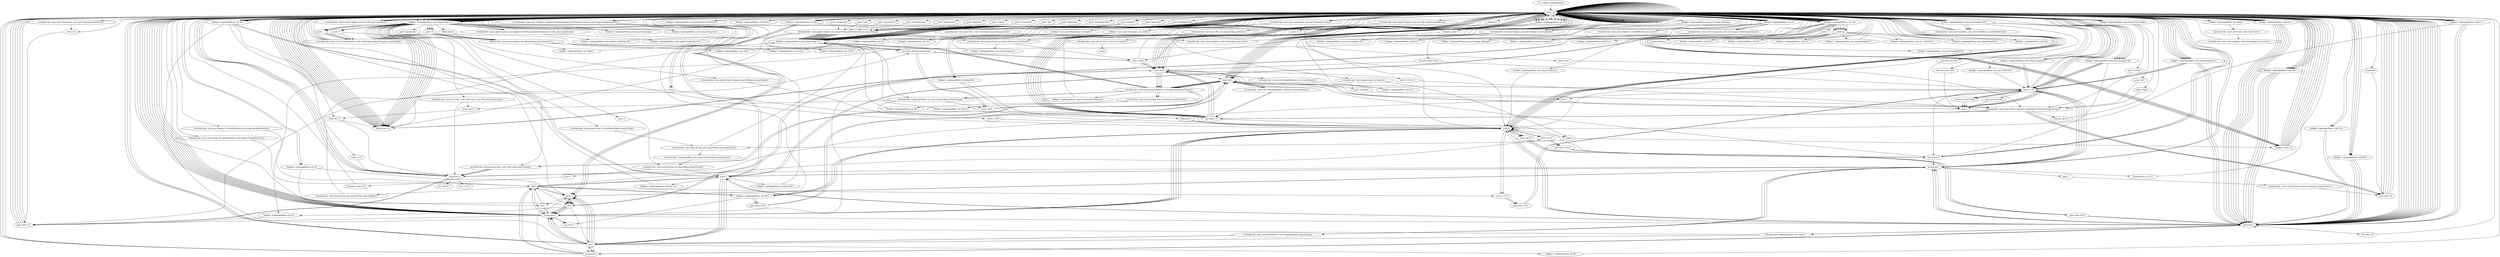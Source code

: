 digraph "" {
    "r0 := @this: apImageMenu"
    "load.r r0"
    "r0 := @this: apImageMenu"->"load.r r0";
    "load.r r0"->"load.r r0";
    "push \"key\""
    "load.r r0"->"push \"key\"";
    "virtualinvoke <java.applet.Applet: java.lang.String getParameter(java.lang.String)>"
    "push \"key\""->"virtualinvoke <java.applet.Applet: java.lang.String getParameter(java.lang.String)>";
    "fieldput <apImageMenu: java.lang.String I11>"
    "virtualinvoke <java.applet.Applet: java.lang.String getParameter(java.lang.String)>"->"fieldput <apImageMenu: java.lang.String I11>";
    "fieldput <apImageMenu: java.lang.String I11>"->"load.r r0";
    "fieldget <apImageMenu: java.lang.String I11>"
    "load.r r0"->"fieldget <apImageMenu: java.lang.String I11>";
    "ifnull load.r r0"
    "fieldget <apImageMenu: java.lang.String I11>"->"ifnull load.r r0";
    "ifnull load.r r0"->"load.r r0";
    "load.r r0"->"fieldget <apImageMenu: java.lang.String I11>";
    "virtualinvoke <java.lang.String: int length()>"
    "fieldget <apImageMenu: java.lang.String I11>"->"virtualinvoke <java.lang.String: int length()>";
    "push 6"
    "virtualinvoke <java.lang.String: int length()>"->"push 6";
    "ifcmplt.i load.r r0"
    "push 6"->"ifcmplt.i load.r r0";
    "ifcmplt.i load.r r0"->"load.r r0";
    "load.r r0"->"load.r r0";
    "load.r r0"->"fieldget <apImageMenu: java.lang.String I11>";
    "virtualinvoke <java.lang.String: java.lang.String toLowerCase()>"
    "fieldget <apImageMenu: java.lang.String I11>"->"virtualinvoke <java.lang.String: java.lang.String toLowerCase()>";
    "fieldput <apImageMenu: java.lang.String ho>"
    "virtualinvoke <java.lang.String: java.lang.String toLowerCase()>"->"fieldput <apImageMenu: java.lang.String ho>";
    "fieldput <apImageMenu: java.lang.String ho>"->"load.r r0";
    "virtualinvoke <java.applet.Applet: java.net.URL getDocumentBase()>"
    "load.r r0"->"virtualinvoke <java.applet.Applet: java.net.URL getDocumentBase()>";
    "virtualinvoke <java.net.URL: java.lang.String getHost()>"
    "virtualinvoke <java.applet.Applet: java.net.URL getDocumentBase()>"->"virtualinvoke <java.net.URL: java.lang.String getHost()>";
    "virtualinvoke <java.net.URL: java.lang.String getHost()>"->"virtualinvoke <java.lang.String: java.lang.String toLowerCase()>";
    "store.r $r23"
    "virtualinvoke <java.lang.String: java.lang.String toLowerCase()>"->"store.r $r23";
    "load.r $r23"
    "store.r $r23"->"load.r $r23";
    "load.r $r23"->"ifnull load.r r0";
    "ifnull load.r r0"->"load.r $r23";
    "push \"localhost\""
    "load.r $r23"->"push \"localhost\"";
    "virtualinvoke <java.lang.String: boolean equalsIgnoreCase(java.lang.String)>"
    "push \"localhost\""->"virtualinvoke <java.lang.String: boolean equalsIgnoreCase(java.lang.String)>";
    "ifne load.r r0"
    "virtualinvoke <java.lang.String: boolean equalsIgnoreCase(java.lang.String)>"->"ifne load.r r0";
    "ifne load.r r0"->"load.r $r23";
    "push \"127.0.0.1\""
    "load.r $r23"->"push \"127.0.0.1\"";
    "push \"127.0.0.1\""->"virtualinvoke <java.lang.String: boolean equalsIgnoreCase(java.lang.String)>";
    "virtualinvoke <java.lang.String: boolean equalsIgnoreCase(java.lang.String)>"->"ifne load.r r0";
    "ifne load.r r0"->"load.r $r23";
    "push \"\""
    "load.r $r23"->"push \"\"";
    "push \"\""->"virtualinvoke <java.lang.String: boolean equalsIgnoreCase(java.lang.String)>";
    "virtualinvoke <java.lang.String: boolean equalsIgnoreCase(java.lang.String)>"->"ifne load.r r0";
    "ifne load.r r0"->"load.r $r23";
    "load.r $r23"->"load.r r0";
    "load.r r0"->"load.r r0";
    "fieldget <apImageMenu: java.lang.String ho>"
    "load.r r0"->"fieldget <apImageMenu: java.lang.String ho>";
    "push 0"
    "fieldget <apImageMenu: java.lang.String ho>"->"push 0";
    "push 0"->"push 6";
    "virtualinvoke <java.lang.String: java.lang.String substring(int,int)>"
    "push 6"->"virtualinvoke <java.lang.String: java.lang.String substring(int,int)>";
    "virtualinvoke <apImageMenu: java.lang.String hO(java.lang.String)>"
    "virtualinvoke <java.lang.String: java.lang.String substring(int,int)>"->"virtualinvoke <apImageMenu: java.lang.String hO(java.lang.String)>";
    "virtualinvoke <java.lang.String: int indexOf(java.lang.String)>"
    "virtualinvoke <apImageMenu: java.lang.String hO(java.lang.String)>"->"virtualinvoke <java.lang.String: int indexOf(java.lang.String)>";
    "push -1"
    "virtualinvoke <java.lang.String: int indexOf(java.lang.String)>"->"push -1";
    "ifcmpeq.i load.r r0"
    "push -1"->"ifcmpeq.i load.r r0";
    "ifcmpeq.i load.r r0"->"load.r r0";
    "push 1"
    "load.r r0"->"push 1";
    "fieldput <apImageMenu: boolean oo>"
    "push 1"->"fieldput <apImageMenu: boolean oo>";
    "fieldput <apImageMenu: boolean oo>"->"load.r r0";
    "load.r r0"->"load.r r0";
    "virtualinvoke <java.awt.Component: java.awt.Dimension size()>"
    "load.r r0"->"virtualinvoke <java.awt.Component: java.awt.Dimension size()>";
    "fieldget <java.awt.Dimension: int width>"
    "virtualinvoke <java.awt.Component: java.awt.Dimension size()>"->"fieldget <java.awt.Dimension: int width>";
    "fieldput <apImageMenu: int I1>"
    "fieldget <java.awt.Dimension: int width>"->"fieldput <apImageMenu: int I1>";
    "fieldput <apImageMenu: int I1>"->"load.r r0";
    "load.r r0"->"load.r r0";
    "load.r r0"->"virtualinvoke <java.awt.Component: java.awt.Dimension size()>";
    "fieldget <java.awt.Dimension: int height>"
    "virtualinvoke <java.awt.Component: java.awt.Dimension size()>"->"fieldget <java.awt.Dimension: int height>";
    "fieldput <apImageMenu: int Il>"
    "fieldget <java.awt.Dimension: int height>"->"fieldput <apImageMenu: int Il>";
    "fieldput <apImageMenu: int Il>"->"load.r r0";
    "load.r r0"->"load.r r0";
    "push \"backColor\""
    "load.r r0"->"push \"backColor\"";
    "push \"backColor\""->"virtualinvoke <java.applet.Applet: java.lang.String getParameter(java.lang.String)>";
    "virtualinvoke <java.applet.Applet: java.lang.String getParameter(java.lang.String)>"->"fieldput <apImageMenu: java.lang.String I11>";
    "fieldput <apImageMenu: java.lang.String I11>"->"load.r r0";
    "load.r r0"->"fieldget <apImageMenu: java.lang.String I11>";
    "fieldget <apImageMenu: java.lang.String I11>"->"ifnull load.r r0";
    "ifnull load.r r0"->"load.r r0";
    "load.r r0"->"load.r r0";
    "load.r r0"->"fieldget <apImageMenu: java.lang.String I11>";
    "push 16"
    "fieldget <apImageMenu: java.lang.String I11>"->"push 16";
    "staticinvoke <java.lang.Integer: int parseInt(java.lang.String,int)>"
    "push 16"->"staticinvoke <java.lang.Integer: int parseInt(java.lang.String,int)>";
    "fieldput <apImageMenu: int cBack>"
    "staticinvoke <java.lang.Integer: int parseInt(java.lang.String,int)>"->"fieldput <apImageMenu: int cBack>";
    "fieldput <apImageMenu: int cBack>"->"load.r r0";
    "load.r r0"->"load.r r0";
    "push \"backHighColor\""
    "load.r r0"->"push \"backHighColor\"";
    "push \"backHighColor\""->"virtualinvoke <java.applet.Applet: java.lang.String getParameter(java.lang.String)>";
    "virtualinvoke <java.applet.Applet: java.lang.String getParameter(java.lang.String)>"->"fieldput <apImageMenu: java.lang.String I11>";
    "fieldput <apImageMenu: java.lang.String I11>"->"load.r r0";
    "load.r r0"->"fieldget <apImageMenu: java.lang.String I11>";
    "fieldget <apImageMenu: java.lang.String I11>"->"ifnull load.r r0";
    "ifnull load.r r0"->"load.r r0";
    "load.r r0"->"load.r r0";
    "load.r r0"->"fieldget <apImageMenu: java.lang.String I11>";
    "fieldget <apImageMenu: java.lang.String I11>"->"push 16";
    "push 16"->"staticinvoke <java.lang.Integer: int parseInt(java.lang.String,int)>";
    "fieldput <apImageMenu: int cSel>"
    "staticinvoke <java.lang.Integer: int parseInt(java.lang.String,int)>"->"fieldput <apImageMenu: int cSel>";
    "fieldput <apImageMenu: int cSel>"->"load.r r0";
    "load.r r0"->"load.r r0";
    "push \"fontColor\""
    "load.r r0"->"push \"fontColor\"";
    "push \"fontColor\""->"virtualinvoke <java.applet.Applet: java.lang.String getParameter(java.lang.String)>";
    "virtualinvoke <java.applet.Applet: java.lang.String getParameter(java.lang.String)>"->"fieldput <apImageMenu: java.lang.String I11>";
    "fieldput <apImageMenu: java.lang.String I11>"->"load.r r0";
    "load.r r0"->"fieldget <apImageMenu: java.lang.String I11>";
    "fieldget <apImageMenu: java.lang.String I11>"->"ifnull load.r r0";
    "ifnull load.r r0"->"load.r r0";
    "load.r r0"->"load.r r0";
    "load.r r0"->"fieldget <apImageMenu: java.lang.String I11>";
    "fieldget <apImageMenu: java.lang.String I11>"->"push 16";
    "push 16"->"staticinvoke <java.lang.Integer: int parseInt(java.lang.String,int)>";
    "fieldput <apImageMenu: int cFont>"
    "staticinvoke <java.lang.Integer: int parseInt(java.lang.String,int)>"->"fieldput <apImageMenu: int cFont>";
    "fieldput <apImageMenu: int cFont>"->"load.r r0";
    "load.r r0"->"load.r r0";
    "push \"fontHighColor\""
    "load.r r0"->"push \"fontHighColor\"";
    "push \"fontHighColor\""->"virtualinvoke <java.applet.Applet: java.lang.String getParameter(java.lang.String)>";
    "virtualinvoke <java.applet.Applet: java.lang.String getParameter(java.lang.String)>"->"fieldput <apImageMenu: java.lang.String I11>";
    "fieldput <apImageMenu: java.lang.String I11>"->"load.r r0";
    "load.r r0"->"fieldget <apImageMenu: java.lang.String I11>";
    "fieldget <apImageMenu: java.lang.String I11>"->"ifnull load.r r0";
    "ifnull load.r r0"->"load.r r0";
    "load.r r0"->"load.r r0";
    "load.r r0"->"fieldget <apImageMenu: java.lang.String I11>";
    "fieldget <apImageMenu: java.lang.String I11>"->"push 16";
    "push 16"->"staticinvoke <java.lang.Integer: int parseInt(java.lang.String,int)>";
    "fieldput <apImageMenu: int cFSel>"
    "staticinvoke <java.lang.Integer: int parseInt(java.lang.String,int)>"->"fieldput <apImageMenu: int cFSel>";
    "fieldput <apImageMenu: int cFSel>"->"load.r r0";
    "load.r r0"->"load.r r0";
    "push \"isHorizontal\""
    "load.r r0"->"push \"isHorizontal\"";
    "push \"isHorizontal\""->"virtualinvoke <java.applet.Applet: java.lang.String getParameter(java.lang.String)>";
    "virtualinvoke <java.applet.Applet: java.lang.String getParameter(java.lang.String)>"->"fieldput <apImageMenu: java.lang.String I11>";
    "fieldput <apImageMenu: java.lang.String I11>"->"load.r r0";
    "load.r r0"->"fieldget <apImageMenu: java.lang.String I11>";
    "fieldget <apImageMenu: java.lang.String I11>"->"ifnull load.r r0";
    "ifnull load.r r0"->"load.r r0";
    "load.r r0"->"fieldget <apImageMenu: java.lang.String I11>";
    "push \"true\""
    "fieldget <apImageMenu: java.lang.String I11>"->"push \"true\"";
    "push \"true\""->"virtualinvoke <java.lang.String: boolean equalsIgnoreCase(java.lang.String)>";
    "ifeq load.r r0"
    "virtualinvoke <java.lang.String: boolean equalsIgnoreCase(java.lang.String)>"->"ifeq load.r r0";
    "ifeq load.r r0"->"load.r r0";
    "load.r r0"->"push 1";
    "fieldput <apImageMenu: boolean ll0>"
    "push 1"->"fieldput <apImageMenu: boolean ll0>";
    "fieldput <apImageMenu: boolean ll0>"->"load.r r0";
    "load.r r0"->"load.r r0";
    "push \"alignText\""
    "load.r r0"->"push \"alignText\"";
    "push \"alignText\""->"virtualinvoke <java.applet.Applet: java.lang.String getParameter(java.lang.String)>";
    "virtualinvoke <java.applet.Applet: java.lang.String getParameter(java.lang.String)>"->"fieldput <apImageMenu: java.lang.String I11>";
    "fieldput <apImageMenu: java.lang.String I11>"->"load.r r0";
    "load.r r0"->"fieldget <apImageMenu: java.lang.String I11>";
    "fieldget <apImageMenu: java.lang.String I11>"->"ifnull load.r r0";
    "ifnull load.r r0"->"load.r r0";
    "load.r r0"->"load.r r0";
    "load.r r0"->"fieldget <apImageMenu: java.lang.String I11>";
    "fieldput <apImageMenu: java.lang.String align>"
    "fieldget <apImageMenu: java.lang.String I11>"->"fieldput <apImageMenu: java.lang.String align>";
    "fieldput <apImageMenu: java.lang.String align>"->"load.r r0";
    "load.r r0"->"load.r r0";
    "push \"status\""
    "load.r r0"->"push \"status\"";
    "push \"status\""->"virtualinvoke <java.applet.Applet: java.lang.String getParameter(java.lang.String)>";
    "virtualinvoke <java.applet.Applet: java.lang.String getParameter(java.lang.String)>"->"fieldput <apImageMenu: java.lang.String I11>";
    "fieldput <apImageMenu: java.lang.String I11>"->"load.r r0";
    "load.r r0"->"fieldget <apImageMenu: java.lang.String I11>";
    "fieldget <apImageMenu: java.lang.String I11>"->"ifnull load.r r0";
    "ifnull load.r r0"->"load.r r0";
    "load.r r0"->"load.r r0";
    "load.r r0"->"fieldget <apImageMenu: java.lang.String I11>";
    "fieldput <apImageMenu: java.lang.String stat>"
    "fieldget <apImageMenu: java.lang.String I11>"->"fieldput <apImageMenu: java.lang.String stat>";
    "fieldput <apImageMenu: java.lang.String stat>"->"load.r r0";
    "load.r r0"->"load.r r0";
    "push \"overSound\""
    "load.r r0"->"push \"overSound\"";
    "push \"overSound\""->"virtualinvoke <java.applet.Applet: java.lang.String getParameter(java.lang.String)>";
    "virtualinvoke <java.applet.Applet: java.lang.String getParameter(java.lang.String)>"->"fieldput <apImageMenu: java.lang.String I11>";
    "fieldput <apImageMenu: java.lang.String I11>"->"load.r r0";
    "load.r r0"->"fieldget <apImageMenu: java.lang.String I11>";
    "fieldget <apImageMenu: java.lang.String I11>"->"ifnull load.r r0";
    "ifnull load.r r0"->"load.r r0";
    "load.r r0"->"load.r r0";
    "load.r r0"->"load.r r0";
    "virtualinvoke <java.applet.Applet: java.net.URL getCodeBase()>"
    "load.r r0"->"virtualinvoke <java.applet.Applet: java.net.URL getCodeBase()>";
    "virtualinvoke <java.applet.Applet: java.net.URL getCodeBase()>"->"load.r r0";
    "load.r r0"->"fieldget <apImageMenu: java.lang.String I11>";
    "virtualinvoke <java.applet.Applet: java.applet.AudioClip getAudioClip(java.net.URL,java.lang.String)>"
    "fieldget <apImageMenu: java.lang.String I11>"->"virtualinvoke <java.applet.Applet: java.applet.AudioClip getAudioClip(java.net.URL,java.lang.String)>";
    "fieldput <apImageMenu: java.applet.AudioClip lI0>"
    "virtualinvoke <java.applet.Applet: java.applet.AudioClip getAudioClip(java.net.URL,java.lang.String)>"->"fieldput <apImageMenu: java.applet.AudioClip lI0>";
    "fieldput <apImageMenu: java.applet.AudioClip lI0>"->"load.r r0";
    "load.r r0"->"load.r r0";
    "push \"clickSound\""
    "load.r r0"->"push \"clickSound\"";
    "push \"clickSound\""->"virtualinvoke <java.applet.Applet: java.lang.String getParameter(java.lang.String)>";
    "virtualinvoke <java.applet.Applet: java.lang.String getParameter(java.lang.String)>"->"fieldput <apImageMenu: java.lang.String I11>";
    "fieldput <apImageMenu: java.lang.String I11>"->"load.r r0";
    "load.r r0"->"fieldget <apImageMenu: java.lang.String I11>";
    "fieldget <apImageMenu: java.lang.String I11>"->"ifnull load.r r0";
    "ifnull load.r r0"->"load.r r0";
    "load.r r0"->"load.r r0";
    "load.r r0"->"load.r r0";
    "load.r r0"->"virtualinvoke <java.applet.Applet: java.net.URL getCodeBase()>";
    "virtualinvoke <java.applet.Applet: java.net.URL getCodeBase()>"->"load.r r0";
    "load.r r0"->"fieldget <apImageMenu: java.lang.String I11>";
    "fieldget <apImageMenu: java.lang.String I11>"->"virtualinvoke <java.applet.Applet: java.applet.AudioClip getAudioClip(java.net.URL,java.lang.String)>";
    "fieldput <apImageMenu: java.applet.AudioClip I10>"
    "virtualinvoke <java.applet.Applet: java.applet.AudioClip getAudioClip(java.net.URL,java.lang.String)>"->"fieldput <apImageMenu: java.applet.AudioClip I10>";
    "fieldput <apImageMenu: java.applet.AudioClip I10>"->"load.r r0";
    "load.r r0"->"load.r r0";
    "push \"font\""
    "load.r r0"->"push \"font\"";
    "push \"font\""->"virtualinvoke <java.applet.Applet: java.lang.String getParameter(java.lang.String)>";
    "virtualinvoke <java.applet.Applet: java.lang.String getParameter(java.lang.String)>"->"fieldput <apImageMenu: java.lang.String I11>";
    "fieldput <apImageMenu: java.lang.String I11>"->"load.r r0";
    "load.r r0"->"fieldget <apImageMenu: java.lang.String I11>";
    "fieldget <apImageMenu: java.lang.String I11>"->"ifnull load.r r0";
    "new java.util.StringTokenizer"
    "ifnull load.r r0"->"new java.util.StringTokenizer";
    "new java.util.StringTokenizer"->"store.r $r23";
    "store.r $r23"->"load.r $r23";
    "load.r $r23"->"load.r r0";
    "load.r r0"->"fieldget <apImageMenu: java.lang.String I11>";
    "push \",\""
    "fieldget <apImageMenu: java.lang.String I11>"->"push \",\"";
    "specialinvoke <java.util.StringTokenizer: void <init>(java.lang.String,java.lang.String)>"
    "push \",\""->"specialinvoke <java.util.StringTokenizer: void <init>(java.lang.String,java.lang.String)>";
    "specialinvoke <java.util.StringTokenizer: void <init>(java.lang.String,java.lang.String)>"->"load.r r0";
    "load.r r0"->"load.r $r23";
    "virtualinvoke <java.util.StringTokenizer: java.lang.String nextToken()>"
    "load.r $r23"->"virtualinvoke <java.util.StringTokenizer: java.lang.String nextToken()>";
    "fieldput <apImageMenu: java.lang.String sFontFace>"
    "virtualinvoke <java.util.StringTokenizer: java.lang.String nextToken()>"->"fieldput <apImageMenu: java.lang.String sFontFace>";
    "fieldput <apImageMenu: java.lang.String sFontFace>"->"load.r r0";
    "load.r r0"->"load.r $r23";
    "load.r $r23"->"virtualinvoke <java.util.StringTokenizer: java.lang.String nextToken()>";
    "staticinvoke <java.lang.Integer: int parseInt(java.lang.String)>"
    "virtualinvoke <java.util.StringTokenizer: java.lang.String nextToken()>"->"staticinvoke <java.lang.Integer: int parseInt(java.lang.String)>";
    "fieldput <apImageMenu: int Il0>"
    "staticinvoke <java.lang.Integer: int parseInt(java.lang.String)>"->"fieldput <apImageMenu: int Il0>";
    "fieldput <apImageMenu: int Il0>"->"load.r r0";
    "load.r r0"->"load.r $r23";
    "load.r $r23"->"virtualinvoke <java.util.StringTokenizer: java.lang.String nextToken()>";
    "virtualinvoke <java.util.StringTokenizer: java.lang.String nextToken()>"->"staticinvoke <java.lang.Integer: int parseInt(java.lang.String)>";
    "fieldput <apImageMenu: int fStyle>"
    "staticinvoke <java.lang.Integer: int parseInt(java.lang.String)>"->"fieldput <apImageMenu: int fStyle>";
    "fieldput <apImageMenu: int fStyle>"->"load.r r0";
    "load.r r0"->"load.r r0";
    "push \"menuItems\""
    "load.r r0"->"push \"menuItems\"";
    "push \"menuItems\""->"virtualinvoke <java.applet.Applet: java.lang.String getParameter(java.lang.String)>";
    "virtualinvoke <java.applet.Applet: java.lang.String getParameter(java.lang.String)>"->"fieldput <apImageMenu: java.lang.String I11>";
    "fieldput <apImageMenu: java.lang.String I11>"->"load.r r0";
    "load.r r0"->"load.r r0";
    "load.r r0"->"fieldget <apImageMenu: java.lang.String I11>";
    "fieldget <apImageMenu: java.lang.String I11>"->"push 0";
    "push 0"->"load.r r0";
    "load.r r0"->"fieldget <apImageMenu: java.lang.String I11>";
    "push \"}\""
    "fieldget <apImageMenu: java.lang.String I11>"->"push \"}\"";
    "virtualinvoke <java.lang.String: int lastIndexOf(java.lang.String)>"
    "push \"}\""->"virtualinvoke <java.lang.String: int lastIndexOf(java.lang.String)>";
    "virtualinvoke <java.lang.String: int lastIndexOf(java.lang.String)>"->"virtualinvoke <java.lang.String: java.lang.String substring(int,int)>";
    "virtualinvoke <java.lang.String: java.lang.String substring(int,int)>"->"fieldput <apImageMenu: java.lang.String I11>";
    "fieldput <apImageMenu: java.lang.String I11>"->"new java.util.StringTokenizer";
    "new java.util.StringTokenizer"->"store.r $r23";
    "store.r $r23"->"load.r $r23";
    "load.r $r23"->"load.r r0";
    "load.r r0"->"fieldget <apImageMenu: java.lang.String I11>";
    "fieldget <apImageMenu: java.lang.String I11>"->"push \"}\"";
    "push \"}\""->"specialinvoke <java.util.StringTokenizer: void <init>(java.lang.String,java.lang.String)>";
    "specialinvoke <java.util.StringTokenizer: void <init>(java.lang.String,java.lang.String)>"->"load.r r0";
    "load.r r0"->"load.r $r23";
    "virtualinvoke <java.util.StringTokenizer: int countTokens()>"
    "load.r $r23"->"virtualinvoke <java.util.StringTokenizer: int countTokens()>";
    "fieldput <apImageMenu: int l1I>"
    "virtualinvoke <java.util.StringTokenizer: int countTokens()>"->"fieldput <apImageMenu: int l1I>";
    "fieldput <apImageMenu: int l1I>"->"load.r r0";
    "fieldget <apImageMenu: boolean ll0>"
    "load.r r0"->"fieldget <apImageMenu: boolean ll0>";
    "fieldget <apImageMenu: boolean ll0>"->"ifne load.r r0";
    "ifne load.r r0"->"load.r r0";
    "load.r r0"->"load.r r0";
    "fieldget <apImageMenu: int Il>"
    "load.r r0"->"fieldget <apImageMenu: int Il>";
    "fieldget <apImageMenu: int Il>"->"load.r r0";
    "fieldget <apImageMenu: int l1I>"
    "load.r r0"->"fieldget <apImageMenu: int l1I>";
    "div.i"
    "fieldget <apImageMenu: int l1I>"->"div.i";
    "fieldput <apImageMenu: int lI>"
    "div.i"->"fieldput <apImageMenu: int lI>";
    "goto load.r r0"
    "fieldput <apImageMenu: int lI>"->"goto load.r r0";
    "goto load.r r0"->"load.r r0";
    "load.r r0"->"load.r r0";
    "load.r r0"->"fieldget <apImageMenu: int l1I>";
    "newarray"
    "fieldget <apImageMenu: int l1I>"->"newarray";
    "fieldput <apImageMenu: int[] I1I>"
    "newarray"->"fieldput <apImageMenu: int[] I1I>";
    "fieldput <apImageMenu: int[] I1I>"->"load.r r0";
    "load.r r0"->"load.r r0";
    "load.r r0"->"fieldget <apImageMenu: int l1I>";
    "fieldget <apImageMenu: int l1I>"->"newarray";
    "fieldput <apImageMenu: int[] l11>"
    "newarray"->"fieldput <apImageMenu: int[] l11>";
    "fieldput <apImageMenu: int[] l11>"->"load.r r0";
    "load.r r0"->"load.r r0";
    "load.r r0"->"fieldget <apImageMenu: int l1I>";
    "fieldget <apImageMenu: int l1I>"->"newarray";
    "fieldput <apImageMenu: int[] l1l>"
    "newarray"->"fieldput <apImageMenu: int[] l1l>";
    "fieldput <apImageMenu: int[] l1l>"->"load.r r0";
    "load.r r0"->"load.r r0";
    "load.r r0"->"fieldget <apImageMenu: int l1I>";
    "fieldget <apImageMenu: int l1I>"->"newarray";
    "fieldput <apImageMenu: int[] ll1>"
    "newarray"->"fieldput <apImageMenu: int[] ll1>";
    "fieldput <apImageMenu: int[] ll1>"->"load.r r0";
    "load.r r0"->"load.r r0";
    "load.r r0"->"fieldget <apImageMenu: int l1I>";
    "fieldget <apImageMenu: int l1I>"->"newarray";
    "fieldput <apImageMenu: int[] lll>"
    "newarray"->"fieldput <apImageMenu: int[] lll>";
    "fieldput <apImageMenu: int[] lll>"->"load.r r0";
    "load.r r0"->"load.r r0";
    "load.r r0"->"fieldget <apImageMenu: int l1I>";
    "fieldget <apImageMenu: int l1I>"->"newarray";
    "fieldput <apImageMenu: java.lang.String[] lI1>"
    "newarray"->"fieldput <apImageMenu: java.lang.String[] lI1>";
    "fieldput <apImageMenu: java.lang.String[] lI1>"->"load.r r0";
    "load.r r0"->"load.r r0";
    "load.r r0"->"fieldget <apImageMenu: int l1I>";
    "fieldget <apImageMenu: int l1I>"->"newarray";
    "fieldput <apImageMenu: java.net.URL[] I1l>"
    "newarray"->"fieldput <apImageMenu: java.net.URL[] I1l>";
    "fieldput <apImageMenu: java.net.URL[] I1l>"->"load.r r0";
    "load.r r0"->"load.r r0";
    "load.r r0"->"fieldget <apImageMenu: int l1I>";
    "fieldget <apImageMenu: int l1I>"->"newarray";
    "fieldput <apImageMenu: java.lang.String[] Il1>"
    "newarray"->"fieldput <apImageMenu: java.lang.String[] Il1>";
    "fieldput <apImageMenu: java.lang.String[] Il1>"->"load.r r0";
    "load.r r0"->"load.r r0";
    "load.r r0"->"fieldget <apImageMenu: int l1I>";
    "push 3"
    "fieldget <apImageMenu: int l1I>"->"push 3";
    "newmultiarray 2"
    "push 3"->"newmultiarray 2";
    "fieldput <apImageMenu: java.awt.Image[][] Ill>"
    "newmultiarray 2"->"fieldput <apImageMenu: java.awt.Image[][] Ill>";
    "fieldput <apImageMenu: java.awt.Image[][] Ill>"->"load.r r0";
    "load.r r0"->"load.r r0";
    "load.r r0"->"fieldget <apImageMenu: int l1I>";
    "fieldget <apImageMenu: int l1I>"->"newarray";
    "fieldput <apImageMenu: int[] llI>"
    "newarray"->"fieldput <apImageMenu: int[] llI>";
    "fieldput <apImageMenu: int[] llI>"->"load.r r0";
    "load.r r0"->"load.r r0";
    "push \"defaultImage\""
    "load.r r0"->"push \"defaultImage\"";
    "push \"defaultImage\""->"virtualinvoke <java.applet.Applet: java.lang.String getParameter(java.lang.String)>";
    "virtualinvoke <java.applet.Applet: java.lang.String getParameter(java.lang.String)>"->"fieldput <apImageMenu: java.lang.String I11>";
    "fieldput <apImageMenu: java.lang.String I11>"->"load.r r0";
    "load.r r0"->"fieldget <apImageMenu: java.lang.String I11>";
    "ifnull push 0"
    "fieldget <apImageMenu: java.lang.String I11>"->"ifnull push 0";
    "ifnull push 0"->"new java.util.StringTokenizer";
    "store.r $r41"
    "new java.util.StringTokenizer"->"store.r $r41";
    "load.r $r41"
    "store.r $r41"->"load.r $r41";
    "load.r $r41"->"load.r r0";
    "load.r r0"->"fieldget <apImageMenu: java.lang.String I11>";
    "fieldget <apImageMenu: java.lang.String I11>"->"push \",\"";
    "push \",\""->"specialinvoke <java.util.StringTokenizer: void <init>(java.lang.String,java.lang.String)>";
    "specialinvoke <java.util.StringTokenizer: void <init>(java.lang.String,java.lang.String)>"->"load.r r0";
    "load.r r0"->"push 0";
    "fieldput <apImageMenu: int l10>"
    "push 0"->"fieldput <apImageMenu: int l10>";
    "goto load.r $r41"
    "fieldput <apImageMenu: int l10>"->"goto load.r $r41";
    "goto load.r $r41"->"load.r $r41";
    "virtualinvoke <java.util.StringTokenizer: boolean hasMoreTokens()>"
    "load.r $r41"->"virtualinvoke <java.util.StringTokenizer: boolean hasMoreTokens()>";
    "virtualinvoke <java.util.StringTokenizer: boolean hasMoreTokens()>"->"ifne load.r r0";
    "ifne load.r r0"->"push 0";
    "store.i r170"
    "push 0"->"store.i r170";
    "goto load.i r170"
    "store.i r170"->"goto load.i r170";
    "load.i r170"
    "goto load.i r170"->"load.i r170";
    "load.i r170"->"load.r r0";
    "load.r r0"->"fieldget <apImageMenu: int l1I>";
    "fieldget <apImageMenu: int l1I>"->"ifcmplt.i load.r r0";
    "ifcmplt.i load.r r0"->"load.r r0";
    "load.r r0"->"load.r r0";
    "load.r r0"->"load.r r0";
    "fieldget <apImageMenu: int I1>"
    "load.r r0"->"fieldget <apImageMenu: int I1>";
    "fieldget <apImageMenu: int I1>"->"load.r r0";
    "load.r r0"->"fieldget <apImageMenu: int Il>";
    "virtualinvoke <java.awt.Component: java.awt.Image createImage(int,int)>"
    "fieldget <apImageMenu: int Il>"->"virtualinvoke <java.awt.Component: java.awt.Image createImage(int,int)>";
    "fieldput <apImageMenu: java.awt.Image offimage>"
    "virtualinvoke <java.awt.Component: java.awt.Image createImage(int,int)>"->"fieldput <apImageMenu: java.awt.Image offimage>";
    "fieldput <apImageMenu: java.awt.Image offimage>"->"load.r r0";
    "load.r r0"->"load.r r0";
    "fieldget <apImageMenu: java.awt.Image offimage>"
    "load.r r0"->"fieldget <apImageMenu: java.awt.Image offimage>";
    "virtualinvoke <java.awt.Image: java.awt.Graphics getGraphics()>"
    "fieldget <apImageMenu: java.awt.Image offimage>"->"virtualinvoke <java.awt.Image: java.awt.Graphics getGraphics()>";
    "fieldput <apImageMenu: java.awt.Graphics lIl>"
    "virtualinvoke <java.awt.Image: java.awt.Graphics getGraphics()>"->"fieldput <apImageMenu: java.awt.Graphics lIl>";
    "fieldput <apImageMenu: java.awt.Graphics lIl>"->"load.r r0";
    "fieldget <apImageMenu: java.awt.Graphics lIl>"
    "load.r r0"->"fieldget <apImageMenu: java.awt.Graphics lIl>";
    "new java.awt.Font"
    "fieldget <apImageMenu: java.awt.Graphics lIl>"->"new java.awt.Font";
    "dup1.r"
    "new java.awt.Font"->"dup1.r";
    "dup1.r"->"load.r r0";
    "fieldget <apImageMenu: java.lang.String sFontFace>"
    "load.r r0"->"fieldget <apImageMenu: java.lang.String sFontFace>";
    "fieldget <apImageMenu: java.lang.String sFontFace>"->"load.r r0";
    "fieldget <apImageMenu: int fStyle>"
    "load.r r0"->"fieldget <apImageMenu: int fStyle>";
    "fieldget <apImageMenu: int fStyle>"->"load.r r0";
    "fieldget <apImageMenu: int Il0>"
    "load.r r0"->"fieldget <apImageMenu: int Il0>";
    "specialinvoke <java.awt.Font: void <init>(java.lang.String,int,int)>"
    "fieldget <apImageMenu: int Il0>"->"specialinvoke <java.awt.Font: void <init>(java.lang.String,int,int)>";
    "virtualinvoke <java.awt.Graphics: void setFont(java.awt.Font)>"
    "specialinvoke <java.awt.Font: void <init>(java.lang.String,int,int)>"->"virtualinvoke <java.awt.Graphics: void setFont(java.awt.Font)>";
    "virtualinvoke <java.awt.Graphics: void setFont(java.awt.Font)>"->"load.r r0";
    "load.r r0"->"load.r r0";
    "fieldget <apImageMenu: int lI>"
    "load.r r0"->"fieldget <apImageMenu: int lI>";
    "push 2"
    "fieldget <apImageMenu: int lI>"->"push 2";
    "push 2"->"div.i";
    "div.i"->"load.r r0";
    "load.r r0"->"fieldget <apImageMenu: int Il0>";
    "fieldget <apImageMenu: int Il0>"->"push 2";
    "push 2"->"div.i";
    "add.i"
    "div.i"->"add.i";
    "add.i"->"push 2";
    "sub.i"
    "push 2"->"sub.i";
    "fieldput <apImageMenu: int lII>"
    "sub.i"->"fieldput <apImageMenu: int lII>";
    "fieldput <apImageMenu: int lII>"->"load.r r0";
    "push \"backPic\""
    "load.r r0"->"push \"backPic\"";
    "push \"backPic\""->"virtualinvoke <java.applet.Applet: java.lang.String getParameter(java.lang.String)>";
    "virtualinvoke <java.applet.Applet: java.lang.String getParameter(java.lang.String)>"->"ifnull load.r r0";
    "ifnull load.r r0"->"load.r r0";
    "load.r r0"->"load.r r0";
    "load.r r0"->"load.r r0";
    "load.r r0"->"fieldget <apImageMenu: int I1>";
    "fieldget <apImageMenu: int I1>"->"load.r r0";
    "load.r r0"->"fieldget <apImageMenu: int Il>";
    "fieldget <apImageMenu: int Il>"->"virtualinvoke <java.awt.Component: java.awt.Image createImage(int,int)>";
    "fieldput <apImageMenu: java.awt.Image II>"
    "virtualinvoke <java.awt.Component: java.awt.Image createImage(int,int)>"->"fieldput <apImageMenu: java.awt.Image II>";
    "fieldput <apImageMenu: java.awt.Image II>"->"load.r r0";
    "fieldget <apImageMenu: java.awt.Image II>"
    "load.r r0"->"fieldget <apImageMenu: java.awt.Image II>";
    "fieldget <apImageMenu: java.awt.Image II>"->"virtualinvoke <java.awt.Image: java.awt.Graphics getGraphics()>";
    "virtualinvoke <java.awt.Image: java.awt.Graphics getGraphics()>"->"store.r $r23";
    "store.r $r23"->"load.r r0";
    "load.r r0"->"load.r r0";
    "load.r r0"->"push \"backPic\"";
    "push \"backPic\""->"virtualinvoke <java.applet.Applet: java.lang.String getParameter(java.lang.String)>";
    "virtualinvoke <apImageMenu: java.awt.Image IlI(java.lang.String)>"
    "virtualinvoke <java.applet.Applet: java.lang.String getParameter(java.lang.String)>"->"virtualinvoke <apImageMenu: java.awt.Image IlI(java.lang.String)>";
    "virtualinvoke <apImageMenu: java.awt.Image IlI(java.lang.String)>"->"store.r $r41";
    "store.r $r41"->"push 0";
    "push 0"->"store.i r170";
    "store.i r170"->"goto load.i r170";
    "goto load.i r170"->"load.i r170";
    "load.i r170"->"load.r r0";
    "load.r r0"->"fieldget <apImageMenu: int I1>";
    "ifcmplt.i push 0"
    "fieldget <apImageMenu: int I1>"->"ifcmplt.i push 0";
    "ifcmplt.i push 0"->"load.r r0";
    "load.r r0"->"fieldget <apImageMenu: java.awt.Graphics lIl>";
    "fieldget <apImageMenu: java.awt.Graphics lIl>"->"load.r r0";
    "load.r r0"->"fieldget <apImageMenu: java.awt.Image II>";
    "fieldget <apImageMenu: java.awt.Image II>"->"push 0";
    "push 0"->"push 0";
    "push 0"->"load.r r0";
    "virtualinvoke <java.awt.Graphics: boolean drawImage(java.awt.Image,int,int,java.awt.image.ImageObserver)>"
    "load.r r0"->"virtualinvoke <java.awt.Graphics: boolean drawImage(java.awt.Image,int,int,java.awt.image.ImageObserver)>";
    "pop"
    "virtualinvoke <java.awt.Graphics: boolean drawImage(java.awt.Image,int,int,java.awt.image.ImageObserver)>"->"pop";
    "pop"->"goto load.r r0";
    "goto load.r r0"->"load.r r0";
    "load.r r0"->"push 0";
    "push 0"->"fieldput <apImageMenu: int l10>";
    "fieldput <apImageMenu: int l10>"->"load.r r0";
    "load.r r0"->"fieldget <apImageMenu: boolean ll0>";
    "ifeq push 0"
    "fieldget <apImageMenu: boolean ll0>"->"ifeq push 0";
    "ifeq push 0"->"push 0";
    "store.i $r23"
    "push 0"->"store.i $r23";
    "goto load.i $r23"
    "store.i $r23"->"goto load.i $r23";
    "load.i $r23"
    "goto load.i $r23"->"load.i $r23";
    "load.i $r23"->"load.r r0";
    "load.r r0"->"fieldget <apImageMenu: int l1I>";
    "fieldget <apImageMenu: int l1I>"->"ifcmplt.i load.r r0";
    "ifcmplt.i load.r r0"->"load.r r0";
    "fieldget <apImageMenu: int[] l11>"
    "load.r r0"->"fieldget <apImageMenu: int[] l11>";
    "fieldget <apImageMenu: int[] l11>"->"push 0";
    "push 0"->"push 0";
    "arraywrite.i"
    "push 0"->"arraywrite.i";
    "arraywrite.i"->"push 0";
    "push 0"->"store.i $r23";
    "store.i $r23"->"goto load.i $r23";
    "goto load.i $r23"->"load.i $r23";
    "load.i $r23"->"load.r r0";
    "load.r r0"->"fieldget <apImageMenu: int l1I>";
    "fieldget <apImageMenu: int l1I>"->"ifcmplt.i load.r r0";
    "ifcmplt.i load.r r0"->"load.r r0";
    "fieldget <apImageMenu: int[] ll1>"
    "load.r r0"->"fieldget <apImageMenu: int[] ll1>";
    "fieldget <apImageMenu: int[] ll1>"->"load.r r0";
    "load.r r0"->"fieldget <apImageMenu: int l1I>";
    "fieldget <apImageMenu: int l1I>"->"push 1";
    "push 1"->"sub.i";
    "sub.i"->"load.r r0";
    "load.r r0"->"fieldget <apImageMenu: int I1>";
    "fieldget <apImageMenu: int I1>"->"load.r r0";
    "load.r r0"->"fieldget <apImageMenu: int[] l11>";
    "fieldget <apImageMenu: int[] l11>"->"load.r r0";
    "load.r r0"->"fieldget <apImageMenu: int l1I>";
    "fieldget <apImageMenu: int l1I>"->"push 1";
    "push 1"->"sub.i";
    "arrayread.i"
    "sub.i"->"arrayread.i";
    "arrayread.i"->"sub.i";
    "sub.i"->"arraywrite.i";
    "arraywrite.i"->"goto load.r r0";
    "goto load.r r0"->"load.r r0";
    "store.r r0"
    "load.r r0"->"store.r r0";
    "store.r r0"->"goto load.r r0";
    "goto load.r r0"->"load.r r0";
    "load.r r0"->"ifnull load.r r0";
    "ifnull load.r r0"->"load.r r0";
    "instanceof"
    "load.r r0"->"instanceof";
    "instanceof"->"ifeq load.r r0";
    "ifeq load.r r0"->"load.r r0";
    "checkcast"
    "load.r r0"->"checkcast";
    "push 12"
    "checkcast"->"push 12";
    "virtualinvoke <java.awt.Frame: void setCursor(int)>"
    "push 12"->"virtualinvoke <java.awt.Frame: void setCursor(int)>";
    "return"
    "virtualinvoke <java.awt.Frame: void setCursor(int)>"->"return";
    "ifeq load.r r0"->"load.r r0";
    "virtualinvoke <java.awt.Component: java.awt.Container getParent()>"
    "load.r r0"->"virtualinvoke <java.awt.Component: java.awt.Container getParent()>";
    "virtualinvoke <java.awt.Component: java.awt.Container getParent()>"->"store.r r0";
    "ifcmplt.i load.r r0"->"load.r r0";
    "fieldget <apImageMenu: int[] llI>"
    "load.r r0"->"fieldget <apImageMenu: int[] llI>";
    "fieldget <apImageMenu: int[] llI>"->"load.i $r23";
    "load.i $r23"->"load.r r0";
    "load.r r0"->"fieldget <apImageMenu: int I1>";
    "fieldget <apImageMenu: int I1>"->"load.r r0";
    "fieldget <apImageMenu: int l10>"
    "load.r r0"->"fieldget <apImageMenu: int l10>";
    "fieldget <apImageMenu: int l10>"->"sub.i";
    "sub.i"->"load.r r0";
    "load.r r0"->"fieldget <apImageMenu: int l1I>";
    "fieldget <apImageMenu: int l1I>"->"div.i";
    "div.i"->"push 2";
    "push 2"->"div.i";
    "div.i"->"arraywrite.i";
    "arraywrite.i"->"load.r r0";
    "load.r r0"->"fieldget <apImageMenu: int[] ll1>";
    "fieldget <apImageMenu: int[] ll1>"->"load.i $r23";
    "load.i $r23"->"load.r r0";
    "load.r r0"->"fieldget <apImageMenu: int[] ll1>";
    "fieldget <apImageMenu: int[] ll1>"->"load.i $r23";
    "load.i $r23"->"arrayread.i";
    "arrayread.i"->"load.r r0";
    "load.r r0"->"fieldget <apImageMenu: int[] llI>";
    "fieldget <apImageMenu: int[] llI>"->"load.i $r23";
    "load.i $r23"->"arrayread.i";
    "arrayread.i"->"push 2";
    "mul.i"
    "push 2"->"mul.i";
    "mul.i"->"add.i";
    "add.i"->"arraywrite.i";
    "arraywrite.i"->"load.i $r23";
    "ifle load.r r0"
    "load.i $r23"->"ifle load.r r0";
    "ifle load.r r0"->"load.r r0";
    "load.r r0"->"fieldget <apImageMenu: int[] l11>";
    "fieldget <apImageMenu: int[] l11>"->"load.i $r23";
    "load.i $r23"->"load.r r0";
    "load.r r0"->"fieldget <apImageMenu: int[] l11>";
    "fieldget <apImageMenu: int[] l11>"->"load.i $r23";
    "load.i $r23"->"push 1";
    "push 1"->"sub.i";
    "sub.i"->"arrayread.i";
    "arrayread.i"->"load.r r0";
    "load.r r0"->"fieldget <apImageMenu: int[] ll1>";
    "fieldget <apImageMenu: int[] ll1>"->"load.i $r23";
    "load.i $r23"->"push 1";
    "push 1"->"sub.i";
    "sub.i"->"arrayread.i";
    "arrayread.i"->"add.i";
    "add.i"->"arraywrite.i";
    "arraywrite.i"->"load.r r0";
    "fieldget <apImageMenu: int[] l1l>"
    "load.r r0"->"fieldget <apImageMenu: int[] l1l>";
    "fieldget <apImageMenu: int[] l1l>"->"load.i $r23";
    "load.i $r23"->"push 0";
    "push 0"->"arraywrite.i";
    "arraywrite.i"->"load.r r0";
    "fieldget <apImageMenu: int[] lll>"
    "load.r r0"->"fieldget <apImageMenu: int[] lll>";
    "fieldget <apImageMenu: int[] lll>"->"load.i $r23";
    "load.i $r23"->"load.r r0";
    "load.r r0"->"fieldget <apImageMenu: int[] ll1>";
    "fieldget <apImageMenu: int[] ll1>"->"load.i $r23";
    "load.i $r23"->"arrayread.i";
    "arrayread.i"->"load.r r0";
    "load.r r0"->"fieldget <apImageMenu: java.awt.Graphics lIl>";
    "virtualinvoke <java.awt.Graphics: java.awt.FontMetrics getFontMetrics()>"
    "fieldget <apImageMenu: java.awt.Graphics lIl>"->"virtualinvoke <java.awt.Graphics: java.awt.FontMetrics getFontMetrics()>";
    "virtualinvoke <java.awt.Graphics: java.awt.FontMetrics getFontMetrics()>"->"load.r r0";
    "fieldget <apImageMenu: java.lang.String[] lI1>"
    "load.r r0"->"fieldget <apImageMenu: java.lang.String[] lI1>";
    "fieldget <apImageMenu: java.lang.String[] lI1>"->"load.i $r23";
    "arrayread.r"
    "load.i $r23"->"arrayread.r";
    "virtualinvoke <java.awt.FontMetrics: int stringWidth(java.lang.String)>"
    "arrayread.r"->"virtualinvoke <java.awt.FontMetrics: int stringWidth(java.lang.String)>";
    "virtualinvoke <java.awt.FontMetrics: int stringWidth(java.lang.String)>"->"sub.i";
    "sub.i"->"push 2";
    "push 2"->"div.i";
    "div.i"->"arraywrite.i";
    "inc.i $r23 1"
    "arraywrite.i"->"inc.i $r23 1";
    "ifcmplt.i load.r r0"->"load.r r0";
    "load.r r0"->"fieldget <apImageMenu: int[] ll1>";
    "fieldget <apImageMenu: int[] ll1>"->"load.i $r23";
    "load.i $r23"->"load.r r0";
    "load.r r0"->"load.i $r23";
    "virtualinvoke <apImageMenu: int l1(int)>"
    "load.i $r23"->"virtualinvoke <apImageMenu: int l1(int)>";
    "virtualinvoke <apImageMenu: int l1(int)>"->"arraywrite.i";
    "arraywrite.i"->"load.r r0";
    "load.r r0"->"load.r r0";
    "load.r r0"->"fieldget <apImageMenu: int l10>";
    "fieldget <apImageMenu: int l10>"->"load.r r0";
    "load.r r0"->"fieldget <apImageMenu: int[] ll1>";
    "fieldget <apImageMenu: int[] ll1>"->"load.i $r23";
    "load.i $r23"->"arrayread.i";
    "arrayread.i"->"add.i";
    "add.i"->"fieldput <apImageMenu: int l10>";
    "fieldput <apImageMenu: int l10>"->"inc.i $r23 1";
    "ifeq push 0"->"push 0";
    "push 0"->"store.i $r23";
    "store.i $r23"->"goto load.i $r23";
    "goto load.i $r23"->"load.i $r23";
    "load.i $r23"->"load.r r0";
    "load.r r0"->"fieldget <apImageMenu: int l1I>";
    "fieldget <apImageMenu: int l1I>"->"ifcmplt.i load.r r0";
    "ifcmplt.i load.r r0"->"load.r r0";
    "load.r r0"->"fieldget <apImageMenu: int[] l11>";
    "fieldget <apImageMenu: int[] l11>"->"load.i $r23";
    "load.i $r23"->"push 0";
    "push 0"->"arraywrite.i";
    "arraywrite.i"->"load.r r0";
    "load.r r0"->"fieldget <apImageMenu: int[] l1l>";
    "fieldget <apImageMenu: int[] l1l>"->"load.i $r23";
    "load.i $r23"->"load.i $r23";
    "load.i $r23"->"load.r r0";
    "load.r r0"->"fieldget <apImageMenu: int lI>";
    "fieldget <apImageMenu: int lI>"->"mul.i";
    "mul.i"->"arraywrite.i";
    "arraywrite.i"->"load.r r0";
    "load.r r0"->"fieldget <apImageMenu: int[] ll1>";
    "fieldget <apImageMenu: int[] ll1>"->"load.i $r23";
    "load.i $r23"->"load.r r0";
    "load.r r0"->"fieldget <apImageMenu: int I1>";
    "fieldget <apImageMenu: int I1>"->"arraywrite.i";
    "arraywrite.i"->"load.r r0";
    "fieldget <apImageMenu: java.lang.String align>"
    "load.r r0"->"fieldget <apImageMenu: java.lang.String align>";
    "push \"center\""
    "fieldget <apImageMenu: java.lang.String align>"->"push \"center\"";
    "push \"center\""->"virtualinvoke <java.lang.String: boolean equalsIgnoreCase(java.lang.String)>";
    "virtualinvoke <java.lang.String: boolean equalsIgnoreCase(java.lang.String)>"->"ifeq load.r r0";
    "ifeq load.r r0"->"load.r r0";
    "load.r r0"->"fieldget <apImageMenu: int[] lll>";
    "fieldget <apImageMenu: int[] lll>"->"load.i $r23";
    "load.i $r23"->"load.r r0";
    "load.r r0"->"fieldget <apImageMenu: int I1>";
    "fieldget <apImageMenu: int I1>"->"load.r r0";
    "load.r r0"->"fieldget <apImageMenu: java.awt.Graphics lIl>";
    "fieldget <apImageMenu: java.awt.Graphics lIl>"->"virtualinvoke <java.awt.Graphics: java.awt.FontMetrics getFontMetrics()>";
    "virtualinvoke <java.awt.Graphics: java.awt.FontMetrics getFontMetrics()>"->"load.r r0";
    "load.r r0"->"fieldget <apImageMenu: java.lang.String[] lI1>";
    "fieldget <apImageMenu: java.lang.String[] lI1>"->"load.i $r23";
    "load.i $r23"->"arrayread.r";
    "arrayread.r"->"virtualinvoke <java.awt.FontMetrics: int stringWidth(java.lang.String)>";
    "virtualinvoke <java.awt.FontMetrics: int stringWidth(java.lang.String)>"->"sub.i";
    "sub.i"->"push 2";
    "push 2"->"div.i";
    "div.i"->"arraywrite.i";
    "arraywrite.i"->"load.r r0";
    "load.r r0"->"fieldget <apImageMenu: int[] llI>";
    "fieldget <apImageMenu: int[] llI>"->"load.i $r23";
    "load.i $r23"->"load.r r0";
    "load.r r0"->"fieldget <apImageMenu: int I1>";
    "fieldget <apImageMenu: int I1>"->"load.r r0";
    "load.r r0"->"load.i $r23";
    "load.i $r23"->"virtualinvoke <apImageMenu: int l1(int)>";
    "virtualinvoke <apImageMenu: int l1(int)>"->"sub.i";
    "sub.i"->"push 2";
    "push 2"->"div.i";
    "div.i"->"arraywrite.i";
    "arraywrite.i"->"load.r r0";
    "load.r r0"->"fieldget <apImageMenu: java.lang.String align>";
    "push \"left\""
    "fieldget <apImageMenu: java.lang.String align>"->"push \"left\"";
    "push \"left\""->"virtualinvoke <java.lang.String: boolean equalsIgnoreCase(java.lang.String)>";
    "virtualinvoke <java.lang.String: boolean equalsIgnoreCase(java.lang.String)>"->"ifeq load.r r0";
    "ifeq load.r r0"->"load.r r0";
    "load.r r0"->"fieldget <apImageMenu: int[] lll>";
    "fieldget <apImageMenu: int[] lll>"->"load.i $r23";
    "load.i $r23"->"load.r r0";
    "load.r r0"->"fieldget <apImageMenu: int Il0>";
    "fieldget <apImageMenu: int Il0>"->"push 2";
    "push 2"->"div.i";
    "div.i"->"arraywrite.i";
    "arraywrite.i"->"load.r r0";
    "load.r r0"->"fieldget <apImageMenu: int[] llI>";
    "fieldget <apImageMenu: int[] llI>"->"load.i $r23";
    "load.i $r23"->"push 0";
    "push 0"->"arraywrite.i";
    "arraywrite.i"->"load.r r0";
    "load.r r0"->"fieldget <apImageMenu: java.lang.String align>";
    "push \"right\""
    "fieldget <apImageMenu: java.lang.String align>"->"push \"right\"";
    "push \"right\""->"virtualinvoke <java.lang.String: boolean equalsIgnoreCase(java.lang.String)>";
    "ifeq inc.i $r23 1"
    "virtualinvoke <java.lang.String: boolean equalsIgnoreCase(java.lang.String)>"->"ifeq inc.i $r23 1";
    "ifeq inc.i $r23 1"->"load.r r0";
    "load.r r0"->"fieldget <apImageMenu: int[] lll>";
    "fieldget <apImageMenu: int[] lll>"->"load.i $r23";
    "load.i $r23"->"load.r r0";
    "load.r r0"->"fieldget <apImageMenu: int I1>";
    "fieldget <apImageMenu: int I1>"->"load.r r0";
    "load.r r0"->"fieldget <apImageMenu: java.awt.Graphics lIl>";
    "fieldget <apImageMenu: java.awt.Graphics lIl>"->"virtualinvoke <java.awt.Graphics: java.awt.FontMetrics getFontMetrics()>";
    "virtualinvoke <java.awt.Graphics: java.awt.FontMetrics getFontMetrics()>"->"load.r r0";
    "load.r r0"->"fieldget <apImageMenu: java.lang.String[] lI1>";
    "fieldget <apImageMenu: java.lang.String[] lI1>"->"load.i $r23";
    "load.i $r23"->"arrayread.r";
    "arrayread.r"->"virtualinvoke <java.awt.FontMetrics: int stringWidth(java.lang.String)>";
    "virtualinvoke <java.awt.FontMetrics: int stringWidth(java.lang.String)>"->"sub.i";
    "sub.i"->"load.r r0";
    "load.r r0"->"fieldget <apImageMenu: int Il0>";
    "fieldget <apImageMenu: int Il0>"->"push 2";
    "push 2"->"div.i";
    "div.i"->"sub.i";
    "sub.i"->"arraywrite.i";
    "arraywrite.i"->"load.r r0";
    "load.r r0"->"fieldget <apImageMenu: int[] llI>";
    "fieldget <apImageMenu: int[] llI>"->"load.i $r23";
    "load.i $r23"->"load.r r0";
    "load.r r0"->"fieldget <apImageMenu: int I1>";
    "fieldget <apImageMenu: int I1>"->"load.r r0";
    "load.r r0"->"load.i $r23";
    "load.i $r23"->"virtualinvoke <apImageMenu: int l1(int)>";
    "virtualinvoke <apImageMenu: int l1(int)>"->"sub.i";
    "sub.i"->"arraywrite.i";
    "arraywrite.i"->"inc.i $r23 1";
    "ifcmplt.i push 0"->"push 0";
    "store.i $r157"
    "push 0"->"store.i $r157";
    "goto load.i $r157"
    "store.i $r157"->"goto load.i $r157";
    "load.i $r157"
    "goto load.i $r157"->"load.i $r157";
    "load.i $r157"->"load.r r0";
    "load.r r0"->"fieldget <apImageMenu: int Il>";
    "ifcmplt.i load.r $r23"
    "fieldget <apImageMenu: int Il>"->"ifcmplt.i load.r $r23";
    "ifcmplt.i load.r $r23"->"load.i r170";
    "load.i r170"->"load.r $r41";
    "load.r $r41"->"load.r r0";
    "virtualinvoke <java.awt.Image: int getWidth(java.awt.image.ImageObserver)>"
    "load.r r0"->"virtualinvoke <java.awt.Image: int getWidth(java.awt.image.ImageObserver)>";
    "virtualinvoke <java.awt.Image: int getWidth(java.awt.image.ImageObserver)>"->"add.i";
    "add.i"->"store.i r170";
    "ifcmplt.i load.r $r23"->"load.r $r23";
    "load.r $r23"->"load.r $r41";
    "load.r $r41"->"load.i r170";
    "load.i r170"->"load.i $r157";
    "load.i $r157"->"load.r r0";
    "load.r r0"->"virtualinvoke <java.awt.Graphics: boolean drawImage(java.awt.Image,int,int,java.awt.image.ImageObserver)>";
    "virtualinvoke <java.awt.Graphics: boolean drawImage(java.awt.Image,int,int,java.awt.image.ImageObserver)>"->"pop";
    "pop"->"load.i $r157";
    "load.i $r157"->"load.r $r41";
    "load.r $r41"->"load.r r0";
    "virtualinvoke <java.awt.Image: int getHeight(java.awt.image.ImageObserver)>"
    "load.r r0"->"virtualinvoke <java.awt.Image: int getHeight(java.awt.image.ImageObserver)>";
    "virtualinvoke <java.awt.Image: int getHeight(java.awt.image.ImageObserver)>"->"add.i";
    "add.i"->"store.i $r157";
    "ifnull load.r r0"->"load.r r0";
    "load.r r0"->"fieldget <apImageMenu: java.awt.Graphics lIl>";
    "new java.awt.Color"
    "fieldget <apImageMenu: java.awt.Graphics lIl>"->"new java.awt.Color";
    "new java.awt.Color"->"dup1.r";
    "dup1.r"->"load.r r0";
    "fieldget <apImageMenu: int cBack>"
    "load.r r0"->"fieldget <apImageMenu: int cBack>";
    "specialinvoke <java.awt.Color: void <init>(int)>"
    "fieldget <apImageMenu: int cBack>"->"specialinvoke <java.awt.Color: void <init>(int)>";
    "virtualinvoke <java.awt.Graphics: void setColor(java.awt.Color)>"
    "specialinvoke <java.awt.Color: void <init>(int)>"->"virtualinvoke <java.awt.Graphics: void setColor(java.awt.Color)>";
    "virtualinvoke <java.awt.Graphics: void setColor(java.awt.Color)>"->"load.r r0";
    "load.r r0"->"fieldget <apImageMenu: java.awt.Graphics lIl>";
    "fieldget <apImageMenu: java.awt.Graphics lIl>"->"push 0";
    "push 0"->"push 0";
    "push 0"->"load.r r0";
    "load.r r0"->"fieldget <apImageMenu: int I1>";
    "fieldget <apImageMenu: int I1>"->"load.r r0";
    "load.r r0"->"fieldget <apImageMenu: int Il>";
    "virtualinvoke <java.awt.Graphics: void fillRect(int,int,int,int)>"
    "fieldget <apImageMenu: int Il>"->"virtualinvoke <java.awt.Graphics: void fillRect(int,int,int,int)>";
    "ifcmplt.i load.r r0"->"load.r r0";
    "load.r r0"->"load.r $r23";
    "load.r $r23"->"virtualinvoke <java.util.StringTokenizer: java.lang.String nextToken()>";
    "virtualinvoke <java.util.StringTokenizer: java.lang.String nextToken()>"->"fieldput <apImageMenu: java.lang.String I11>";
    "fieldput <apImageMenu: java.lang.String I11>"->"load.r r0";
    "load.r r0"->"load.r r0";
    "load.r r0"->"fieldget <apImageMenu: java.lang.String I11>";
    "fieldget <apImageMenu: java.lang.String I11>"->"load.r r0";
    "load.r r0"->"fieldget <apImageMenu: java.lang.String I11>";
    "push \"{\""
    "fieldget <apImageMenu: java.lang.String I11>"->"push \"{\"";
    "push \"{\""->"virtualinvoke <java.lang.String: int indexOf(java.lang.String)>";
    "virtualinvoke <java.lang.String: int indexOf(java.lang.String)>"->"push 1";
    "push 1"->"add.i";
    "virtualinvoke <java.lang.String: java.lang.String substring(int)>"
    "add.i"->"virtualinvoke <java.lang.String: java.lang.String substring(int)>";
    "virtualinvoke <java.lang.String: java.lang.String substring(int)>"->"fieldput <apImageMenu: java.lang.String I11>";
    "fieldput <apImageMenu: java.lang.String I11>"->"new java.util.StringTokenizer";
    "new java.util.StringTokenizer"->"store.r $r41";
    "store.r $r41"->"load.r $r41";
    "load.r $r41"->"load.r r0";
    "load.r r0"->"fieldget <apImageMenu: java.lang.String I11>";
    "fieldget <apImageMenu: java.lang.String I11>"->"push \",\"";
    "push \",\""->"specialinvoke <java.util.StringTokenizer: void <init>(java.lang.String,java.lang.String)>";
    "specialinvoke <java.util.StringTokenizer: void <init>(java.lang.String,java.lang.String)>"->"load.r r0";
    "load.r r0"->"fieldget <apImageMenu: java.lang.String[] lI1>";
    "fieldget <apImageMenu: java.lang.String[] lI1>"->"load.i r170";
    "new java.lang.String"
    "load.i r170"->"new java.lang.String";
    "new java.lang.String"->"dup1.r";
    "dup1.r"->"load.r $r41";
    "load.r $r41"->"virtualinvoke <java.util.StringTokenizer: java.lang.String nextToken()>";
    "specialinvoke <java.lang.String: void <init>(java.lang.String)>"
    "virtualinvoke <java.util.StringTokenizer: java.lang.String nextToken()>"->"specialinvoke <java.lang.String: void <init>(java.lang.String)>";
    "arraywrite.r"
    "specialinvoke <java.lang.String: void <init>(java.lang.String)>"->"arraywrite.r";
    "arraywrite.r"->"load.r r0";
    "load.r r0"->"fieldget <apImageMenu: java.lang.String[] lI1>";
    "fieldget <apImageMenu: java.lang.String[] lI1>"->"load.i r170";
    "load.i r170"->"arrayread.r";
    "push \"_\""
    "arrayread.r"->"push \"_\"";
    "virtualinvoke <java.lang.String: boolean equals(java.lang.Object)>"
    "push \"_\""->"virtualinvoke <java.lang.String: boolean equals(java.lang.Object)>";
    "virtualinvoke <java.lang.String: boolean equals(java.lang.Object)>"->"ifeq load.r r0";
    "ifeq load.r r0"->"load.r r0";
    "load.r r0"->"fieldget <apImageMenu: java.lang.String[] lI1>";
    "fieldget <apImageMenu: java.lang.String[] lI1>"->"load.i r170";
    "load.i r170"->"push \"\"";
    "push \"\""->"arraywrite.r";
    "arraywrite.r"->"load.r r0";
    "load.r r0"->"load.r $r41";
    "load.r $r41"->"virtualinvoke <java.util.StringTokenizer: java.lang.String nextToken()>";
    "virtualinvoke <java.util.StringTokenizer: java.lang.String nextToken()>"->"fieldput <apImageMenu: java.lang.String I11>";
    "fieldput <apImageMenu: java.lang.String I11>"->"load.r r0";
    "load.r r0"->"fieldget <apImageMenu: java.lang.String I11>";
    "push \"javascript:\""
    "fieldget <apImageMenu: java.lang.String I11>"->"push \"javascript:\"";
    "virtualinvoke <java.lang.String: boolean startsWith(java.lang.String)>"
    "push \"javascript:\""->"virtualinvoke <java.lang.String: boolean startsWith(java.lang.String)>";
    "virtualinvoke <java.lang.String: boolean startsWith(java.lang.String)>"->"ifne load.r r0";
    "ifne load.r r0"->"load.r r0";
    "fieldget <apImageMenu: java.net.URL[] I1l>"
    "load.r r0"->"fieldget <apImageMenu: java.net.URL[] I1l>";
    "fieldget <apImageMenu: java.net.URL[] I1l>"->"load.i r170";
    "new java.net.URL"
    "load.i r170"->"new java.net.URL";
    "new java.net.URL"->"dup1.r";
    "dup1.r"->"load.r r0";
    "load.r r0"->"virtualinvoke <java.applet.Applet: java.net.URL getCodeBase()>";
    "virtualinvoke <java.applet.Applet: java.net.URL getCodeBase()>"->"load.r r0";
    "load.r r0"->"fieldget <apImageMenu: java.lang.String I11>";
    "specialinvoke <java.net.URL: void <init>(java.net.URL,java.lang.String)>"
    "fieldget <apImageMenu: java.lang.String I11>"->"specialinvoke <java.net.URL: void <init>(java.net.URL,java.lang.String)>";
    "specialinvoke <java.net.URL: void <init>(java.net.URL,java.lang.String)>"->"arraywrite.r";
    "arraywrite.r"->"goto load.r r0";
    "goto load.r r0"->"load.r r0";
    "fieldget <apImageMenu: java.lang.String[] Il1>"
    "load.r r0"->"fieldget <apImageMenu: java.lang.String[] Il1>";
    "fieldget <apImageMenu: java.lang.String[] Il1>"->"load.i r170";
    "load.i r170"->"new java.lang.String";
    "new java.lang.String"->"dup1.r";
    "dup1.r"->"load.r $r41";
    "load.r $r41"->"virtualinvoke <java.util.StringTokenizer: java.lang.String nextToken()>";
    "virtualinvoke <java.util.StringTokenizer: java.lang.String nextToken()>"->"specialinvoke <java.lang.String: void <init>(java.lang.String)>";
    "specialinvoke <java.lang.String: void <init>(java.lang.String)>"->"arraywrite.r";
    "arraywrite.r"->"goto load.r r0";
    "goto load.r r0"->"load.r r0";
    "load.r r0"->"push 0";
    "push 0"->"fieldput <apImageMenu: int l10>";
    "fieldput <apImageMenu: int l10>"->"goto load.r $r41";
    "goto load.r $r41"->"load.r $r41";
    "load.r $r41"->"virtualinvoke <java.util.StringTokenizer: boolean hasMoreTokens()>";
    "virtualinvoke <java.util.StringTokenizer: boolean hasMoreTokens()>"->"ifne load.r r0";
    "ifne load.r r0"->"load.r r0";
    "fieldget <apImageMenu: java.awt.Image[][] Ill>"
    "load.r r0"->"fieldget <apImageMenu: java.awt.Image[][] Ill>";
    "fieldget <apImageMenu: java.awt.Image[][] Ill>"->"load.i r170";
    "load.i r170"->"arrayread.r";
    "arrayread.r"->"push 2";
    "push 2"->"arrayread.r";
    "ifnonnull inc.i r170 1"
    "arrayread.r"->"ifnonnull inc.i r170 1";
    "ifnonnull inc.i r170 1"->"load.r r0";
    "load.r r0"->"fieldget <apImageMenu: java.awt.Image[][] Ill>";
    "fieldget <apImageMenu: java.awt.Image[][] Ill>"->"load.i r170";
    "load.i r170"->"arrayread.r";
    "arrayread.r"->"push 2";
    "push 2"->"load.r r0";
    "load.r r0"->"fieldget <apImageMenu: java.awt.Image[][] Ill>";
    "fieldget <apImageMenu: java.awt.Image[][] Ill>"->"load.i r170";
    "load.i r170"->"arrayread.r";
    "arrayread.r"->"push 1";
    "push 1"->"arrayread.r";
    "arrayread.r"->"arraywrite.r";
    "inc.i r170 1"
    "arraywrite.r"->"inc.i r170 1";
    "ifne load.r r0"->"load.r r0";
    "load.r r0"->"load.r $r41";
    "load.r $r41"->"virtualinvoke <java.util.StringTokenizer: java.lang.String nextToken()>";
    "virtualinvoke <java.util.StringTokenizer: java.lang.String nextToken()>"->"virtualinvoke <apImageMenu: java.awt.Image IlI(java.lang.String)>";
    "store.r $r157"
    "virtualinvoke <apImageMenu: java.awt.Image IlI(java.lang.String)>"->"store.r $r157";
    "load.r $r157"
    "store.r $r157"->"load.r $r157";
    "load.r $r157"->"ifnull load.r r0";
    "ifnull load.r r0"->"load.r r0";
    "load.r r0"->"fieldget <apImageMenu: java.awt.Image[][] Ill>";
    "fieldget <apImageMenu: java.awt.Image[][] Ill>"->"load.i r170";
    "load.i r170"->"arrayread.r";
    "arrayread.r"->"load.r r0";
    "load.r r0"->"fieldget <apImageMenu: int l10>";
    "fieldget <apImageMenu: int l10>"->"load.r $r157";
    "load.r $r157"->"arraywrite.r";
    "arraywrite.r"->"load.r r0";
    "load.r r0"->"load.r r0";
    "load.r r0"->"fieldget <apImageMenu: int l10>";
    "fieldget <apImageMenu: int l10>"->"push 1";
    "push 1"->"add.i";
    "add.i"->"fieldput <apImageMenu: int l10>";
    "specialinvoke <java.net.URL: void <init>(java.net.URL,java.lang.String)>"->"store.r $r157";
    "ifne load.r r0"->"load.r r0";
    "load.r r0"->"fieldget <apImageMenu: java.lang.String[] Il1>";
    "fieldget <apImageMenu: java.lang.String[] Il1>"->"load.i r170";
    "load.i r170"->"new java.lang.String";
    "new java.lang.String"->"dup1.r";
    "dup1.r"->"load.r r0";
    "load.r r0"->"fieldget <apImageMenu: java.lang.String I11>";
    "fieldget <apImageMenu: java.lang.String I11>"->"specialinvoke <java.lang.String: void <init>(java.lang.String)>";
    "specialinvoke <java.lang.String: void <init>(java.lang.String)>"->"arraywrite.r";
    "arraywrite.r"->"load.r r0";
    "load.r r0"->"load.r $r41";
    "load.r $r41"->"virtualinvoke <java.util.StringTokenizer: java.lang.String nextToken()>";
    "virtualinvoke <java.util.StringTokenizer: java.lang.String nextToken()>"->"fieldput <apImageMenu: java.lang.String I11>";
    "ifne load.r r0"->"load.r r0";
    "load.r r0"->"load.r $r41";
    "load.r $r41"->"virtualinvoke <java.util.StringTokenizer: java.lang.String nextToken()>";
    "virtualinvoke <java.util.StringTokenizer: java.lang.String nextToken()>"->"virtualinvoke <apImageMenu: java.awt.Image IlI(java.lang.String)>";
    "store.r r170"
    "virtualinvoke <apImageMenu: java.awt.Image IlI(java.lang.String)>"->"store.r r170";
    "store.r r170"->"push 0";
    "push 0"->"store.i $r157";
    "store.i $r157"->"goto load.i $r157";
    "goto load.i $r157"->"load.i $r157";
    "load.i $r157"->"load.r r0";
    "load.r r0"->"fieldget <apImageMenu: int l1I>";
    "fieldget <apImageMenu: int l1I>"->"ifcmplt.i load.r r0";
    "ifcmplt.i load.r r0"->"load.r r0";
    "load.r r0"->"load.r r0";
    "load.r r0"->"fieldget <apImageMenu: int l10>";
    "fieldget <apImageMenu: int l10>"->"push 1";
    "push 1"->"add.i";
    "add.i"->"fieldput <apImageMenu: int l10>";
    "ifcmplt.i load.r r0"->"load.r r0";
    "load.r r0"->"fieldget <apImageMenu: java.awt.Image[][] Ill>";
    "fieldget <apImageMenu: java.awt.Image[][] Ill>"->"load.i $r157";
    "load.i $r157"->"arrayread.r";
    "arrayread.r"->"load.r r0";
    "load.r r0"->"fieldget <apImageMenu: int l10>";
    "load.r r170"
    "fieldget <apImageMenu: int l10>"->"load.r r170";
    "load.r r170"->"arraywrite.r";
    "inc.i $r157 1"
    "arraywrite.r"->"inc.i $r157 1";
    "ifne load.r r0"->"load.r r0";
    "load.r r0"->"load.r r0";
    "load.r r0"->"fieldget <apImageMenu: int Il>";
    "fieldget <apImageMenu: int Il>"->"fieldput <apImageMenu: int lI>";
}
